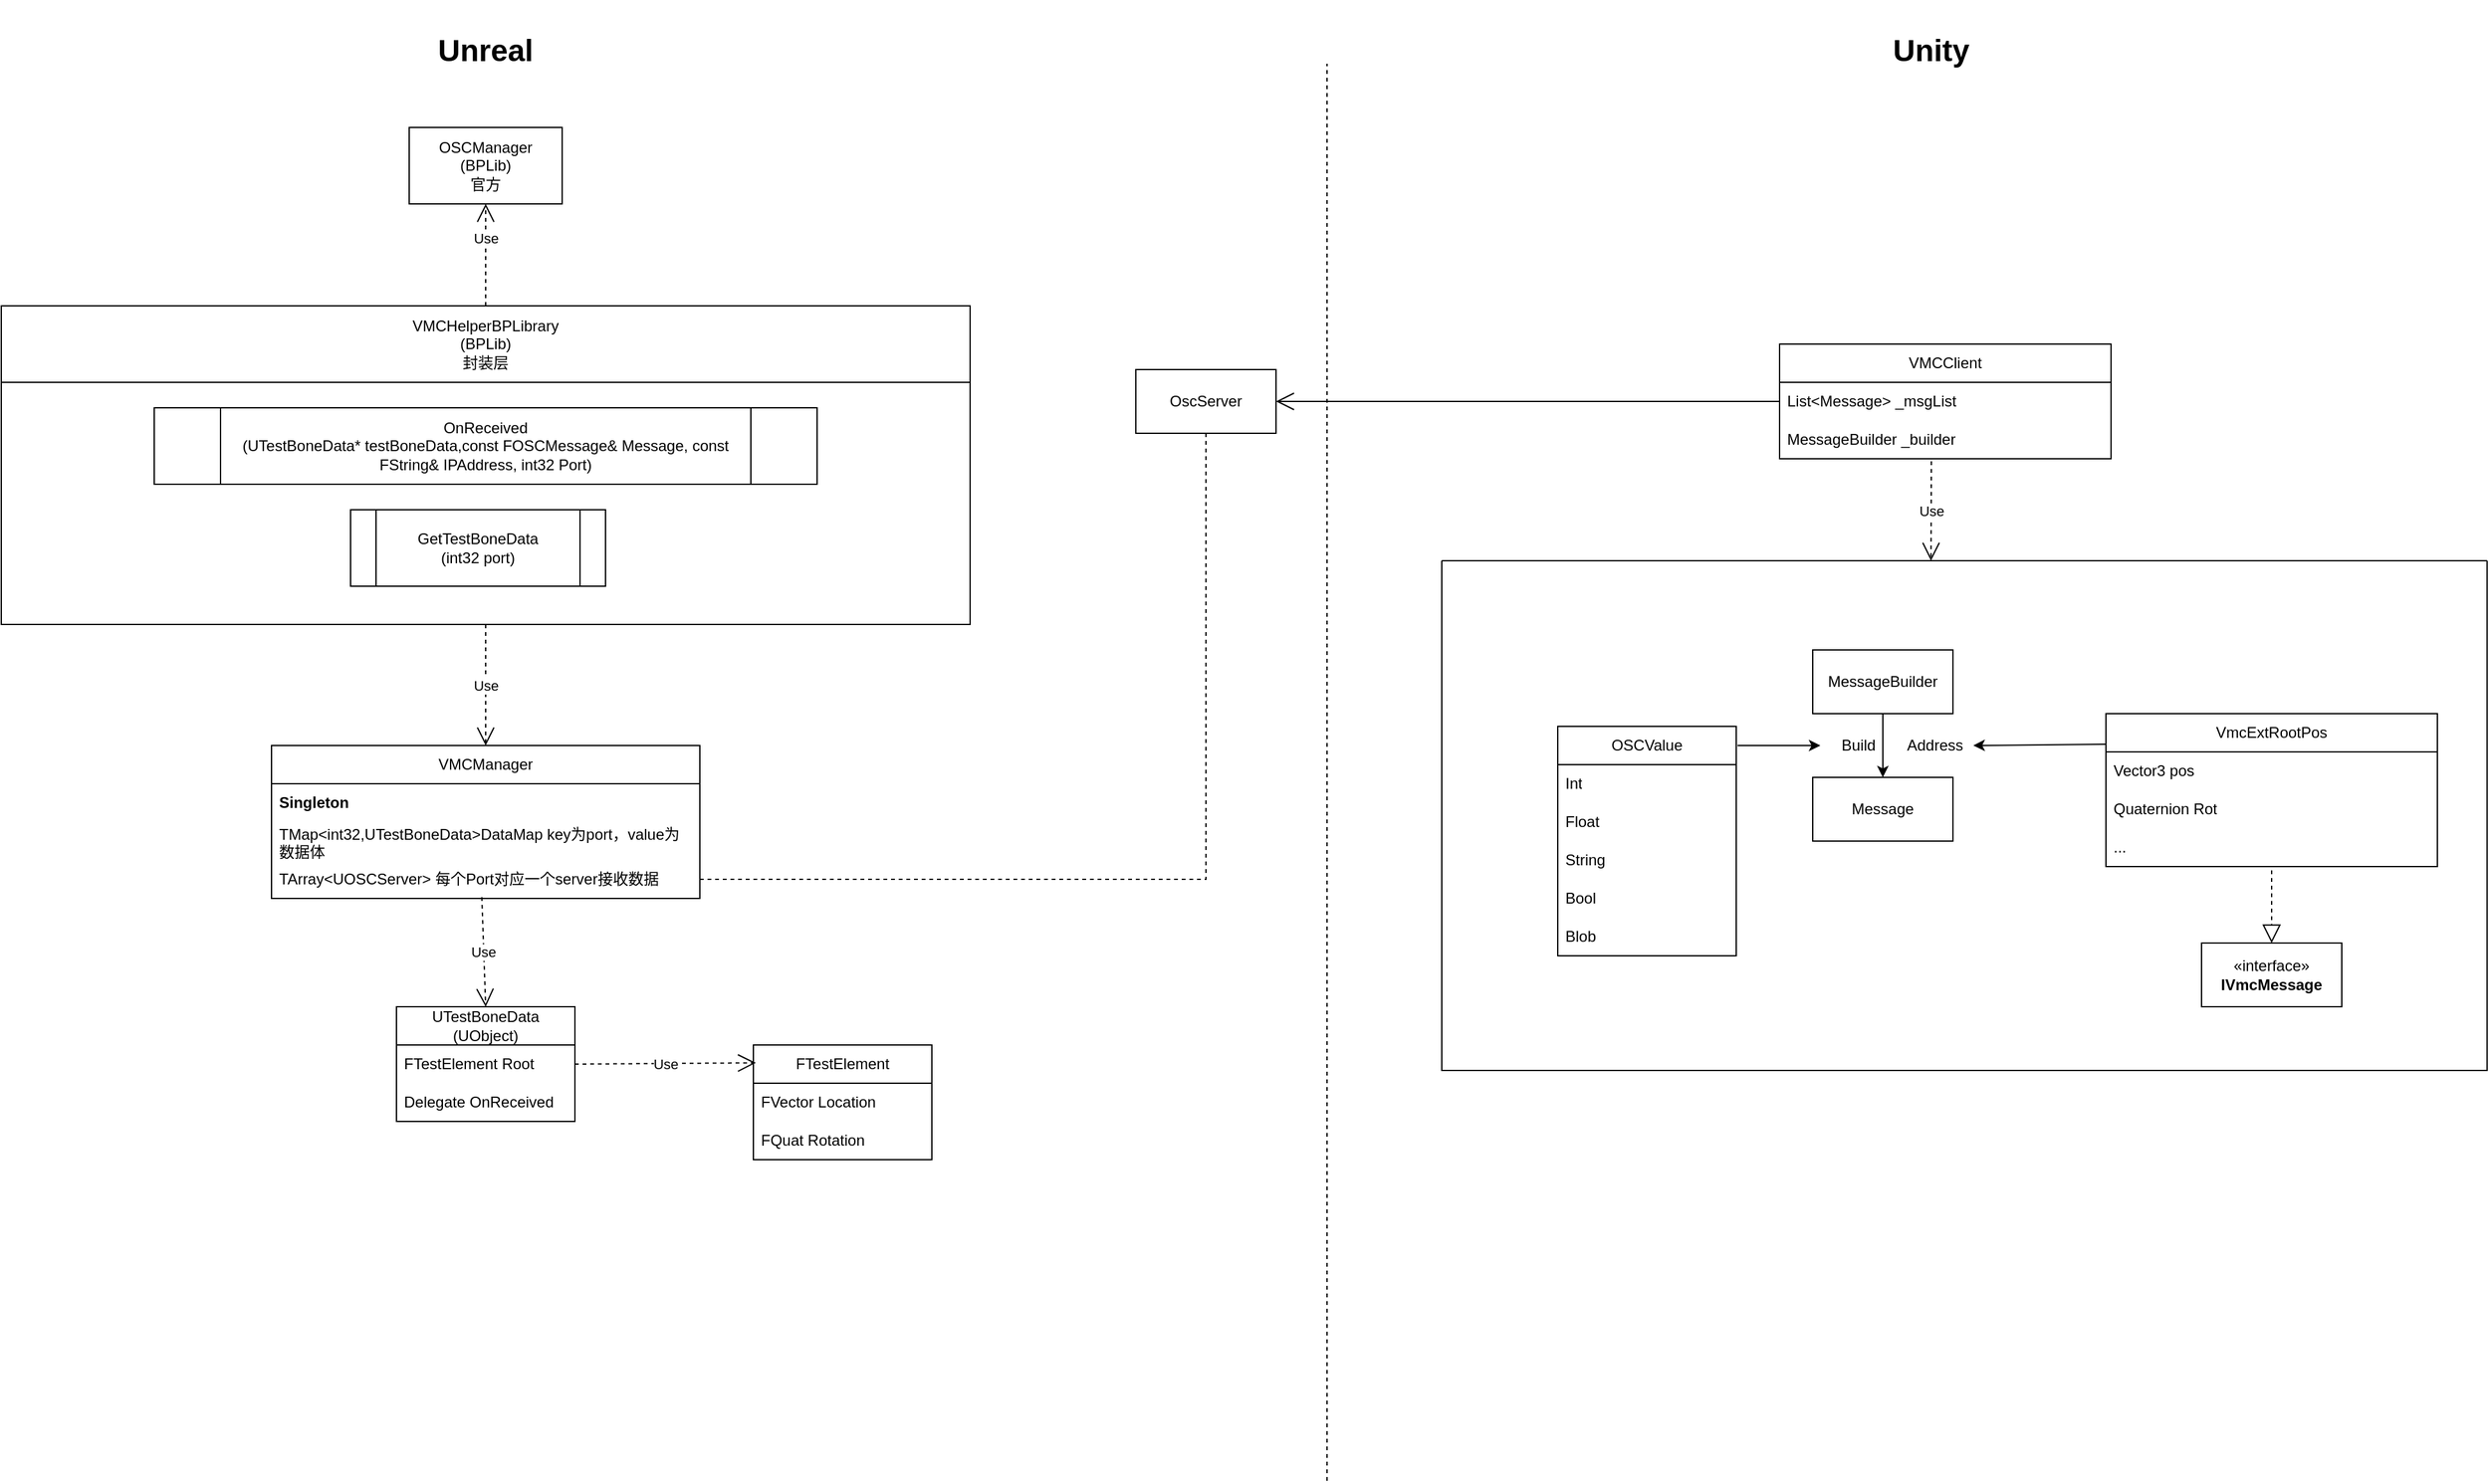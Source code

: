 <mxfile version="24.2.7" type="github">
  <diagram name="第 1 页" id="6ea9jPT_uK1SZF-gVTyA">
    <mxGraphModel dx="2390" dy="1300" grid="1" gridSize="10" guides="1" tooltips="1" connect="1" arrows="1" fold="1" page="1" pageScale="1" pageWidth="827" pageHeight="1169" math="0" shadow="0">
      <root>
        <mxCell id="0" />
        <mxCell id="1" parent="0" />
        <mxCell id="9wcohuo_xEc8RBE2mBUR-30" value="" style="swimlane;startSize=0;" vertex="1" parent="1">
          <mxGeometry x="1380" y="443" width="820" height="400" as="geometry" />
        </mxCell>
        <mxCell id="9wcohuo_xEc8RBE2mBUR-9" value="" style="endArrow=block;dashed=1;endFill=0;endSize=12;html=1;rounded=0;exitX=0.5;exitY=1.1;exitDx=0;exitDy=0;exitPerimeter=0;entryX=0.5;entryY=0;entryDx=0;entryDy=0;" edge="1" parent="9wcohuo_xEc8RBE2mBUR-30" source="9wcohuo_xEc8RBE2mBUR-15" target="9wcohuo_xEc8RBE2mBUR-10">
          <mxGeometry width="160" relative="1" as="geometry">
            <mxPoint x="457" y="-30" as="sourcePoint" />
            <mxPoint x="617" y="-30" as="targetPoint" />
          </mxGeometry>
        </mxCell>
        <mxCell id="9wcohuo_xEc8RBE2mBUR-10" value="«interface»&lt;br&gt;&lt;b&gt;IVmcMessage&lt;/b&gt;" style="html=1;whiteSpace=wrap;" vertex="1" parent="9wcohuo_xEc8RBE2mBUR-30">
          <mxGeometry x="596" y="300" width="110" height="50" as="geometry" />
        </mxCell>
        <mxCell id="9wcohuo_xEc8RBE2mBUR-12" value="VmcExtRootPos" style="swimlane;fontStyle=0;childLayout=stackLayout;horizontal=1;startSize=30;horizontalStack=0;resizeParent=1;resizeParentMax=0;resizeLast=0;collapsible=1;marginBottom=0;whiteSpace=wrap;html=1;" vertex="1" parent="9wcohuo_xEc8RBE2mBUR-30">
          <mxGeometry x="521" y="120" width="260" height="120" as="geometry" />
        </mxCell>
        <mxCell id="9wcohuo_xEc8RBE2mBUR-13" value="Vector3 pos" style="text;strokeColor=none;fillColor=none;align=left;verticalAlign=middle;spacingLeft=4;spacingRight=4;overflow=hidden;points=[[0,0.5],[1,0.5]];portConstraint=eastwest;rotatable=0;whiteSpace=wrap;html=1;" vertex="1" parent="9wcohuo_xEc8RBE2mBUR-12">
          <mxGeometry y="30" width="260" height="30" as="geometry" />
        </mxCell>
        <mxCell id="9wcohuo_xEc8RBE2mBUR-14" value="Quaternion Rot" style="text;strokeColor=none;fillColor=none;align=left;verticalAlign=middle;spacingLeft=4;spacingRight=4;overflow=hidden;points=[[0,0.5],[1,0.5]];portConstraint=eastwest;rotatable=0;whiteSpace=wrap;html=1;" vertex="1" parent="9wcohuo_xEc8RBE2mBUR-12">
          <mxGeometry y="60" width="260" height="30" as="geometry" />
        </mxCell>
        <mxCell id="9wcohuo_xEc8RBE2mBUR-15" value="..." style="text;strokeColor=none;fillColor=none;align=left;verticalAlign=middle;spacingLeft=4;spacingRight=4;overflow=hidden;points=[[0,0.5],[1,0.5]];portConstraint=eastwest;rotatable=0;whiteSpace=wrap;html=1;" vertex="1" parent="9wcohuo_xEc8RBE2mBUR-12">
          <mxGeometry y="90" width="260" height="30" as="geometry" />
        </mxCell>
        <mxCell id="9wcohuo_xEc8RBE2mBUR-16" value="MessageBuilder" style="html=1;whiteSpace=wrap;" vertex="1" parent="9wcohuo_xEc8RBE2mBUR-30">
          <mxGeometry x="291" y="70" width="110" height="50" as="geometry" />
        </mxCell>
        <mxCell id="9wcohuo_xEc8RBE2mBUR-17" value="Message" style="html=1;whiteSpace=wrap;" vertex="1" parent="9wcohuo_xEc8RBE2mBUR-30">
          <mxGeometry x="291" y="170" width="110" height="50" as="geometry" />
        </mxCell>
        <mxCell id="9wcohuo_xEc8RBE2mBUR-18" value="" style="endArrow=classic;html=1;rounded=0;exitX=0.5;exitY=1;exitDx=0;exitDy=0;entryX=0.5;entryY=0;entryDx=0;entryDy=0;" edge="1" parent="9wcohuo_xEc8RBE2mBUR-30" source="9wcohuo_xEc8RBE2mBUR-16" target="9wcohuo_xEc8RBE2mBUR-17">
          <mxGeometry width="50" height="50" relative="1" as="geometry">
            <mxPoint x="407" y="170" as="sourcePoint" />
            <mxPoint x="346" y="160" as="targetPoint" />
          </mxGeometry>
        </mxCell>
        <mxCell id="9wcohuo_xEc8RBE2mBUR-19" value="Build" style="text;html=1;align=center;verticalAlign=middle;whiteSpace=wrap;rounded=0;" vertex="1" parent="9wcohuo_xEc8RBE2mBUR-30">
          <mxGeometry x="297" y="130" width="60" height="30" as="geometry" />
        </mxCell>
        <mxCell id="9wcohuo_xEc8RBE2mBUR-20" value="" style="endArrow=classic;html=1;rounded=0;entryX=1;entryY=0.5;entryDx=0;entryDy=0;exitX=0;exitY=0.2;exitDx=0;exitDy=0;exitPerimeter=0;" edge="1" parent="9wcohuo_xEc8RBE2mBUR-30" source="9wcohuo_xEc8RBE2mBUR-12" target="9wcohuo_xEc8RBE2mBUR-21">
          <mxGeometry width="50" height="50" relative="1" as="geometry">
            <mxPoint x="491" y="170" as="sourcePoint" />
            <mxPoint x="577" y="-10" as="targetPoint" />
          </mxGeometry>
        </mxCell>
        <mxCell id="9wcohuo_xEc8RBE2mBUR-21" value="Address" style="text;html=1;align=center;verticalAlign=middle;whiteSpace=wrap;rounded=0;" vertex="1" parent="9wcohuo_xEc8RBE2mBUR-30">
          <mxGeometry x="357" y="130" width="60" height="30" as="geometry" />
        </mxCell>
        <mxCell id="9wcohuo_xEc8RBE2mBUR-22" value="OSCValue" style="swimlane;fontStyle=0;childLayout=stackLayout;horizontal=1;startSize=30;horizontalStack=0;resizeParent=1;resizeParentMax=0;resizeLast=0;collapsible=1;marginBottom=0;whiteSpace=wrap;html=1;" vertex="1" parent="9wcohuo_xEc8RBE2mBUR-30">
          <mxGeometry x="91" y="130" width="140" height="180" as="geometry" />
        </mxCell>
        <mxCell id="9wcohuo_xEc8RBE2mBUR-23" value="Int" style="text;strokeColor=none;fillColor=none;align=left;verticalAlign=middle;spacingLeft=4;spacingRight=4;overflow=hidden;points=[[0,0.5],[1,0.5]];portConstraint=eastwest;rotatable=0;whiteSpace=wrap;html=1;" vertex="1" parent="9wcohuo_xEc8RBE2mBUR-22">
          <mxGeometry y="30" width="140" height="30" as="geometry" />
        </mxCell>
        <mxCell id="9wcohuo_xEc8RBE2mBUR-24" value="Float" style="text;strokeColor=none;fillColor=none;align=left;verticalAlign=middle;spacingLeft=4;spacingRight=4;overflow=hidden;points=[[0,0.5],[1,0.5]];portConstraint=eastwest;rotatable=0;whiteSpace=wrap;html=1;" vertex="1" parent="9wcohuo_xEc8RBE2mBUR-22">
          <mxGeometry y="60" width="140" height="30" as="geometry" />
        </mxCell>
        <mxCell id="9wcohuo_xEc8RBE2mBUR-25" value="String" style="text;strokeColor=none;fillColor=none;align=left;verticalAlign=middle;spacingLeft=4;spacingRight=4;overflow=hidden;points=[[0,0.5],[1,0.5]];portConstraint=eastwest;rotatable=0;whiteSpace=wrap;html=1;" vertex="1" parent="9wcohuo_xEc8RBE2mBUR-22">
          <mxGeometry y="90" width="140" height="30" as="geometry" />
        </mxCell>
        <mxCell id="9wcohuo_xEc8RBE2mBUR-26" value="Bool" style="text;strokeColor=none;fillColor=none;align=left;verticalAlign=middle;spacingLeft=4;spacingRight=4;overflow=hidden;points=[[0,0.5],[1,0.5]];portConstraint=eastwest;rotatable=0;whiteSpace=wrap;html=1;" vertex="1" parent="9wcohuo_xEc8RBE2mBUR-22">
          <mxGeometry y="120" width="140" height="30" as="geometry" />
        </mxCell>
        <mxCell id="9wcohuo_xEc8RBE2mBUR-27" value="Blob" style="text;strokeColor=none;fillColor=none;align=left;verticalAlign=middle;spacingLeft=4;spacingRight=4;overflow=hidden;points=[[0,0.5],[1,0.5]];portConstraint=eastwest;rotatable=0;whiteSpace=wrap;html=1;" vertex="1" parent="9wcohuo_xEc8RBE2mBUR-22">
          <mxGeometry y="150" width="140" height="30" as="geometry" />
        </mxCell>
        <mxCell id="9wcohuo_xEc8RBE2mBUR-28" value="" style="endArrow=classic;html=1;rounded=0;exitX=1.007;exitY=0.083;exitDx=0;exitDy=0;exitPerimeter=0;entryX=0;entryY=0.5;entryDx=0;entryDy=0;" edge="1" parent="9wcohuo_xEc8RBE2mBUR-30" source="9wcohuo_xEc8RBE2mBUR-22" target="9wcohuo_xEc8RBE2mBUR-19">
          <mxGeometry width="50" height="50" relative="1" as="geometry">
            <mxPoint x="91" y="90" as="sourcePoint" />
            <mxPoint x="141" y="40" as="targetPoint" />
          </mxGeometry>
        </mxCell>
        <mxCell id="8tkGo3kgrXpIo5SqFycz-1" value="OSCManager&lt;div&gt;(BPLib)&lt;/div&gt;&lt;div&gt;官方&lt;/div&gt;" style="rounded=0;whiteSpace=wrap;html=1;" parent="1" vertex="1">
          <mxGeometry x="570" y="103" width="120" height="60" as="geometry" />
        </mxCell>
        <mxCell id="8tkGo3kgrXpIo5SqFycz-4" value="&lt;div&gt;UTestBoneData&lt;/div&gt;&lt;div&gt;(UObject)&lt;/div&gt;" style="swimlane;fontStyle=0;childLayout=stackLayout;horizontal=1;startSize=30;horizontalStack=0;resizeParent=1;resizeParentMax=0;resizeLast=0;collapsible=1;marginBottom=0;whiteSpace=wrap;html=1;" parent="1" vertex="1">
          <mxGeometry x="560" y="793" width="140" height="90" as="geometry" />
        </mxCell>
        <mxCell id="8tkGo3kgrXpIo5SqFycz-6" value="&lt;span style=&quot;text-align: center;&quot;&gt;FTestElement Root&lt;/span&gt;" style="text;strokeColor=none;fillColor=none;align=left;verticalAlign=middle;spacingLeft=4;spacingRight=4;overflow=hidden;points=[[0,0.5],[1,0.5]];portConstraint=eastwest;rotatable=0;whiteSpace=wrap;html=1;" parent="8tkGo3kgrXpIo5SqFycz-4" vertex="1">
          <mxGeometry y="30" width="140" height="30" as="geometry" />
        </mxCell>
        <mxCell id="8tkGo3kgrXpIo5SqFycz-7" value="Delegate OnReceived" style="text;strokeColor=none;fillColor=none;align=left;verticalAlign=middle;spacingLeft=4;spacingRight=4;overflow=hidden;points=[[0,0.5],[1,0.5]];portConstraint=eastwest;rotatable=0;whiteSpace=wrap;html=1;" parent="8tkGo3kgrXpIo5SqFycz-4" vertex="1">
          <mxGeometry y="60" width="140" height="30" as="geometry" />
        </mxCell>
        <mxCell id="8tkGo3kgrXpIo5SqFycz-8" value="VMCManager" style="swimlane;fontStyle=0;childLayout=stackLayout;horizontal=1;startSize=30;horizontalStack=0;resizeParent=1;resizeParentMax=0;resizeLast=0;collapsible=1;marginBottom=0;whiteSpace=wrap;html=1;" parent="1" vertex="1">
          <mxGeometry x="462" y="588" width="336" height="120" as="geometry" />
        </mxCell>
        <mxCell id="8tkGo3kgrXpIo5SqFycz-9" value="&lt;b&gt;Singleton&lt;/b&gt;" style="text;strokeColor=none;fillColor=none;align=left;verticalAlign=middle;spacingLeft=4;spacingRight=4;overflow=hidden;points=[[0,0.5],[1,0.5]];portConstraint=eastwest;rotatable=0;whiteSpace=wrap;html=1;" parent="8tkGo3kgrXpIo5SqFycz-8" vertex="1">
          <mxGeometry y="30" width="336" height="30" as="geometry" />
        </mxCell>
        <mxCell id="8tkGo3kgrXpIo5SqFycz-10" value="TMap&amp;lt;int32,UTestBoneData&amp;gt;DataMap key为port，value为数据体" style="text;strokeColor=none;fillColor=none;align=left;verticalAlign=middle;spacingLeft=4;spacingRight=4;overflow=hidden;points=[[0,0.5],[1,0.5]];portConstraint=eastwest;rotatable=0;whiteSpace=wrap;html=1;" parent="8tkGo3kgrXpIo5SqFycz-8" vertex="1">
          <mxGeometry y="60" width="336" height="30" as="geometry" />
        </mxCell>
        <mxCell id="8tkGo3kgrXpIo5SqFycz-11" value="TArray&amp;lt;UOSCServer&amp;gt; 每个Port对应一个server接收数据" style="text;strokeColor=none;fillColor=none;align=left;verticalAlign=middle;spacingLeft=4;spacingRight=4;overflow=hidden;points=[[0,0.5],[1,0.5]];portConstraint=eastwest;rotatable=0;whiteSpace=wrap;html=1;" parent="8tkGo3kgrXpIo5SqFycz-8" vertex="1">
          <mxGeometry y="90" width="336" height="30" as="geometry" />
        </mxCell>
        <mxCell id="8tkGo3kgrXpIo5SqFycz-12" value="FTestElement" style="swimlane;fontStyle=0;childLayout=stackLayout;horizontal=1;startSize=30;horizontalStack=0;resizeParent=1;resizeParentMax=0;resizeLast=0;collapsible=1;marginBottom=0;whiteSpace=wrap;html=1;" parent="1" vertex="1">
          <mxGeometry x="840" y="823" width="140" height="90" as="geometry" />
        </mxCell>
        <mxCell id="8tkGo3kgrXpIo5SqFycz-13" value="FVector Location" style="text;strokeColor=none;fillColor=none;align=left;verticalAlign=middle;spacingLeft=4;spacingRight=4;overflow=hidden;points=[[0,0.5],[1,0.5]];portConstraint=eastwest;rotatable=0;whiteSpace=wrap;html=1;" parent="8tkGo3kgrXpIo5SqFycz-12" vertex="1">
          <mxGeometry y="30" width="140" height="30" as="geometry" />
        </mxCell>
        <mxCell id="8tkGo3kgrXpIo5SqFycz-14" value="FQuat Rotation" style="text;strokeColor=none;fillColor=none;align=left;verticalAlign=middle;spacingLeft=4;spacingRight=4;overflow=hidden;points=[[0,0.5],[1,0.5]];portConstraint=eastwest;rotatable=0;whiteSpace=wrap;html=1;" parent="8tkGo3kgrXpIo5SqFycz-12" vertex="1">
          <mxGeometry y="60" width="140" height="30" as="geometry" />
        </mxCell>
        <mxCell id="8tkGo3kgrXpIo5SqFycz-18" value="Use" style="endArrow=open;endSize=12;dashed=1;html=1;rounded=0;entryX=0.5;entryY=1;entryDx=0;entryDy=0;exitX=0.5;exitY=0;exitDx=0;exitDy=0;" parent="1" source="8tkGo3kgrXpIo5SqFycz-23" target="8tkGo3kgrXpIo5SqFycz-1" edge="1">
          <mxGeometry x="0.333" width="160" relative="1" as="geometry">
            <mxPoint x="632" y="263" as="sourcePoint" />
            <mxPoint x="552" y="443" as="targetPoint" />
            <mxPoint as="offset" />
          </mxGeometry>
        </mxCell>
        <mxCell id="8tkGo3kgrXpIo5SqFycz-20" value="Use" style="endArrow=open;endSize=12;dashed=1;html=1;rounded=0;exitX=1;exitY=0.5;exitDx=0;exitDy=0;entryX=0.014;entryY=0.156;entryDx=0;entryDy=0;entryPerimeter=0;" parent="1" source="8tkGo3kgrXpIo5SqFycz-6" target="8tkGo3kgrXpIo5SqFycz-12" edge="1">
          <mxGeometry width="160" relative="1" as="geometry">
            <mxPoint x="750" y="893" as="sourcePoint" />
            <mxPoint x="910" y="893" as="targetPoint" />
          </mxGeometry>
        </mxCell>
        <mxCell id="8tkGo3kgrXpIo5SqFycz-21" value="Use" style="endArrow=open;endSize=12;dashed=1;html=1;rounded=0;exitX=0.491;exitY=0.967;exitDx=0;exitDy=0;exitPerimeter=0;entryX=0.5;entryY=0;entryDx=0;entryDy=0;" parent="1" source="8tkGo3kgrXpIo5SqFycz-11" target="8tkGo3kgrXpIo5SqFycz-4" edge="1">
          <mxGeometry width="160" relative="1" as="geometry">
            <mxPoint x="910" y="793" as="sourcePoint" />
            <mxPoint x="1070" y="793" as="targetPoint" />
          </mxGeometry>
        </mxCell>
        <mxCell id="8tkGo3kgrXpIo5SqFycz-22" value="Use" style="endArrow=open;endSize=12;dashed=1;html=1;rounded=0;entryX=0.5;entryY=0;entryDx=0;entryDy=0;exitX=0.5;exitY=1;exitDx=0;exitDy=0;" parent="1" source="8tkGo3kgrXpIo5SqFycz-23" target="8tkGo3kgrXpIo5SqFycz-8" edge="1">
          <mxGeometry width="160" relative="1" as="geometry">
            <mxPoint x="632" y="513" as="sourcePoint" />
            <mxPoint x="642" y="713" as="targetPoint" />
          </mxGeometry>
        </mxCell>
        <mxCell id="8tkGo3kgrXpIo5SqFycz-23" value="&lt;div style=&quot;font-weight: 400;&quot;&gt;VMCHelperBPLibrary&lt;/div&gt;&lt;div style=&quot;font-weight: 400;&quot;&gt;(BPLib)&lt;/div&gt;&lt;div style=&quot;font-weight: 400;&quot;&gt;封装层&lt;/div&gt;" style="swimlane;whiteSpace=wrap;html=1;startSize=60;" parent="1" vertex="1">
          <mxGeometry x="250" y="243" width="760" height="250" as="geometry" />
        </mxCell>
        <mxCell id="8tkGo3kgrXpIo5SqFycz-17" value="OnReceived&lt;div&gt;(UTestBoneData* testBoneData,const FOSCMessage&amp;amp; Message, const FString&amp;amp; IPAddress, int32 Port)&lt;br&gt;&lt;/div&gt;" style="shape=process;whiteSpace=wrap;html=1;backgroundOutline=1;" parent="8tkGo3kgrXpIo5SqFycz-23" vertex="1">
          <mxGeometry x="120" y="80" width="520" height="60" as="geometry" />
        </mxCell>
        <mxCell id="8tkGo3kgrXpIo5SqFycz-16" value="GetTestBoneData&lt;div&gt;(int32 port)&lt;/div&gt;" style="shape=process;whiteSpace=wrap;html=1;backgroundOutline=1;" parent="8tkGo3kgrXpIo5SqFycz-23" vertex="1">
          <mxGeometry x="274" y="160" width="200" height="60" as="geometry" />
        </mxCell>
        <mxCell id="9wcohuo_xEc8RBE2mBUR-2" value="" style="endArrow=none;dashed=1;html=1;rounded=0;" edge="1" parent="1">
          <mxGeometry width="50" height="50" relative="1" as="geometry">
            <mxPoint x="1290" y="1165" as="sourcePoint" />
            <mxPoint x="1290" y="53" as="targetPoint" />
          </mxGeometry>
        </mxCell>
        <mxCell id="9wcohuo_xEc8RBE2mBUR-3" value="VMCClient" style="swimlane;fontStyle=0;childLayout=stackLayout;horizontal=1;startSize=30;horizontalStack=0;resizeParent=1;resizeParentMax=0;resizeLast=0;collapsible=1;marginBottom=0;whiteSpace=wrap;html=1;" vertex="1" parent="1">
          <mxGeometry x="1645" y="273" width="260" height="90" as="geometry" />
        </mxCell>
        <mxCell id="9wcohuo_xEc8RBE2mBUR-4" value="List&amp;lt;Message&amp;gt; _msgList" style="text;strokeColor=none;fillColor=none;align=left;verticalAlign=middle;spacingLeft=4;spacingRight=4;overflow=hidden;points=[[0,0.5],[1,0.5]];portConstraint=eastwest;rotatable=0;whiteSpace=wrap;html=1;" vertex="1" parent="9wcohuo_xEc8RBE2mBUR-3">
          <mxGeometry y="30" width="260" height="30" as="geometry" />
        </mxCell>
        <mxCell id="9wcohuo_xEc8RBE2mBUR-5" value="MessageBuilder _builder" style="text;strokeColor=none;fillColor=none;align=left;verticalAlign=middle;spacingLeft=4;spacingRight=4;overflow=hidden;points=[[0,0.5],[1,0.5]];portConstraint=eastwest;rotatable=0;whiteSpace=wrap;html=1;" vertex="1" parent="9wcohuo_xEc8RBE2mBUR-3">
          <mxGeometry y="60" width="260" height="30" as="geometry" />
        </mxCell>
        <mxCell id="9wcohuo_xEc8RBE2mBUR-7" value="&lt;b style=&quot;font-size: 24px;&quot;&gt;Unreal&lt;/b&gt;" style="text;html=1;align=center;verticalAlign=middle;whiteSpace=wrap;rounded=0;fontSize=24;" vertex="1" parent="1">
          <mxGeometry x="600" y="28" width="60" height="30" as="geometry" />
        </mxCell>
        <mxCell id="9wcohuo_xEc8RBE2mBUR-8" value="&lt;b style=&quot;font-size: 24px;&quot;&gt;Unity&lt;/b&gt;" style="text;html=1;align=center;verticalAlign=middle;whiteSpace=wrap;rounded=0;fontSize=24;" vertex="1" parent="1">
          <mxGeometry x="1664" y="3" width="200" height="80" as="geometry" />
        </mxCell>
        <mxCell id="9wcohuo_xEc8RBE2mBUR-31" value="Use" style="endArrow=open;endSize=12;dashed=1;html=1;rounded=0;exitX=0.458;exitY=1.067;exitDx=0;exitDy=0;exitPerimeter=0;entryX=0.468;entryY=0;entryDx=0;entryDy=0;entryPerimeter=0;" edge="1" parent="1" source="9wcohuo_xEc8RBE2mBUR-5" target="9wcohuo_xEc8RBE2mBUR-30">
          <mxGeometry width="160" relative="1" as="geometry">
            <mxPoint x="1950" y="363" as="sourcePoint" />
            <mxPoint x="2110" y="363" as="targetPoint" />
          </mxGeometry>
        </mxCell>
        <mxCell id="9wcohuo_xEc8RBE2mBUR-32" value="" style="endArrow=open;endFill=1;endSize=12;html=1;rounded=0;exitX=0;exitY=0.5;exitDx=0;exitDy=0;entryX=1;entryY=0.5;entryDx=0;entryDy=0;" edge="1" parent="1" source="9wcohuo_xEc8RBE2mBUR-4" target="9wcohuo_xEc8RBE2mBUR-33">
          <mxGeometry width="160" relative="1" as="geometry">
            <mxPoint x="1460" y="353" as="sourcePoint" />
            <mxPoint x="1260" y="318" as="targetPoint" />
          </mxGeometry>
        </mxCell>
        <mxCell id="9wcohuo_xEc8RBE2mBUR-33" value="OscServer" style="html=1;whiteSpace=wrap;" vertex="1" parent="1">
          <mxGeometry x="1140" y="293" width="110" height="50" as="geometry" />
        </mxCell>
        <mxCell id="9wcohuo_xEc8RBE2mBUR-34" value="" style="endArrow=none;dashed=1;html=1;rounded=0;entryX=0.5;entryY=1;entryDx=0;entryDy=0;exitX=1;exitY=0.5;exitDx=0;exitDy=0;" edge="1" parent="1" source="8tkGo3kgrXpIo5SqFycz-11" target="9wcohuo_xEc8RBE2mBUR-33">
          <mxGeometry width="50" height="50" relative="1" as="geometry">
            <mxPoint x="1195" y="683" as="sourcePoint" />
            <mxPoint x="1190" y="453" as="targetPoint" />
            <Array as="points">
              <mxPoint x="1195" y="693" />
            </Array>
          </mxGeometry>
        </mxCell>
      </root>
    </mxGraphModel>
  </diagram>
</mxfile>
